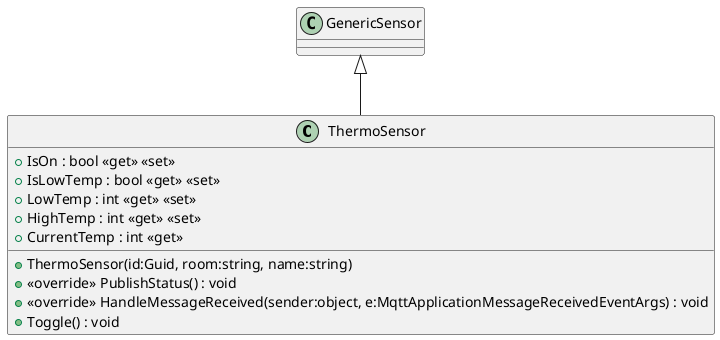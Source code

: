 @startuml
class ThermoSensor {
    + IsOn : bool <<get>> <<set>>
    + IsLowTemp : bool <<get>> <<set>>
    + LowTemp : int <<get>> <<set>>
    + HighTemp : int <<get>> <<set>>
    + CurrentTemp : int <<get>>
    + ThermoSensor(id:Guid, room:string, name:string)
    + <<override>> PublishStatus() : void
    + <<override>> HandleMessageReceived(sender:object, e:MqttApplicationMessageReceivedEventArgs) : void
    + Toggle() : void
}
GenericSensor <|-- ThermoSensor
@enduml
